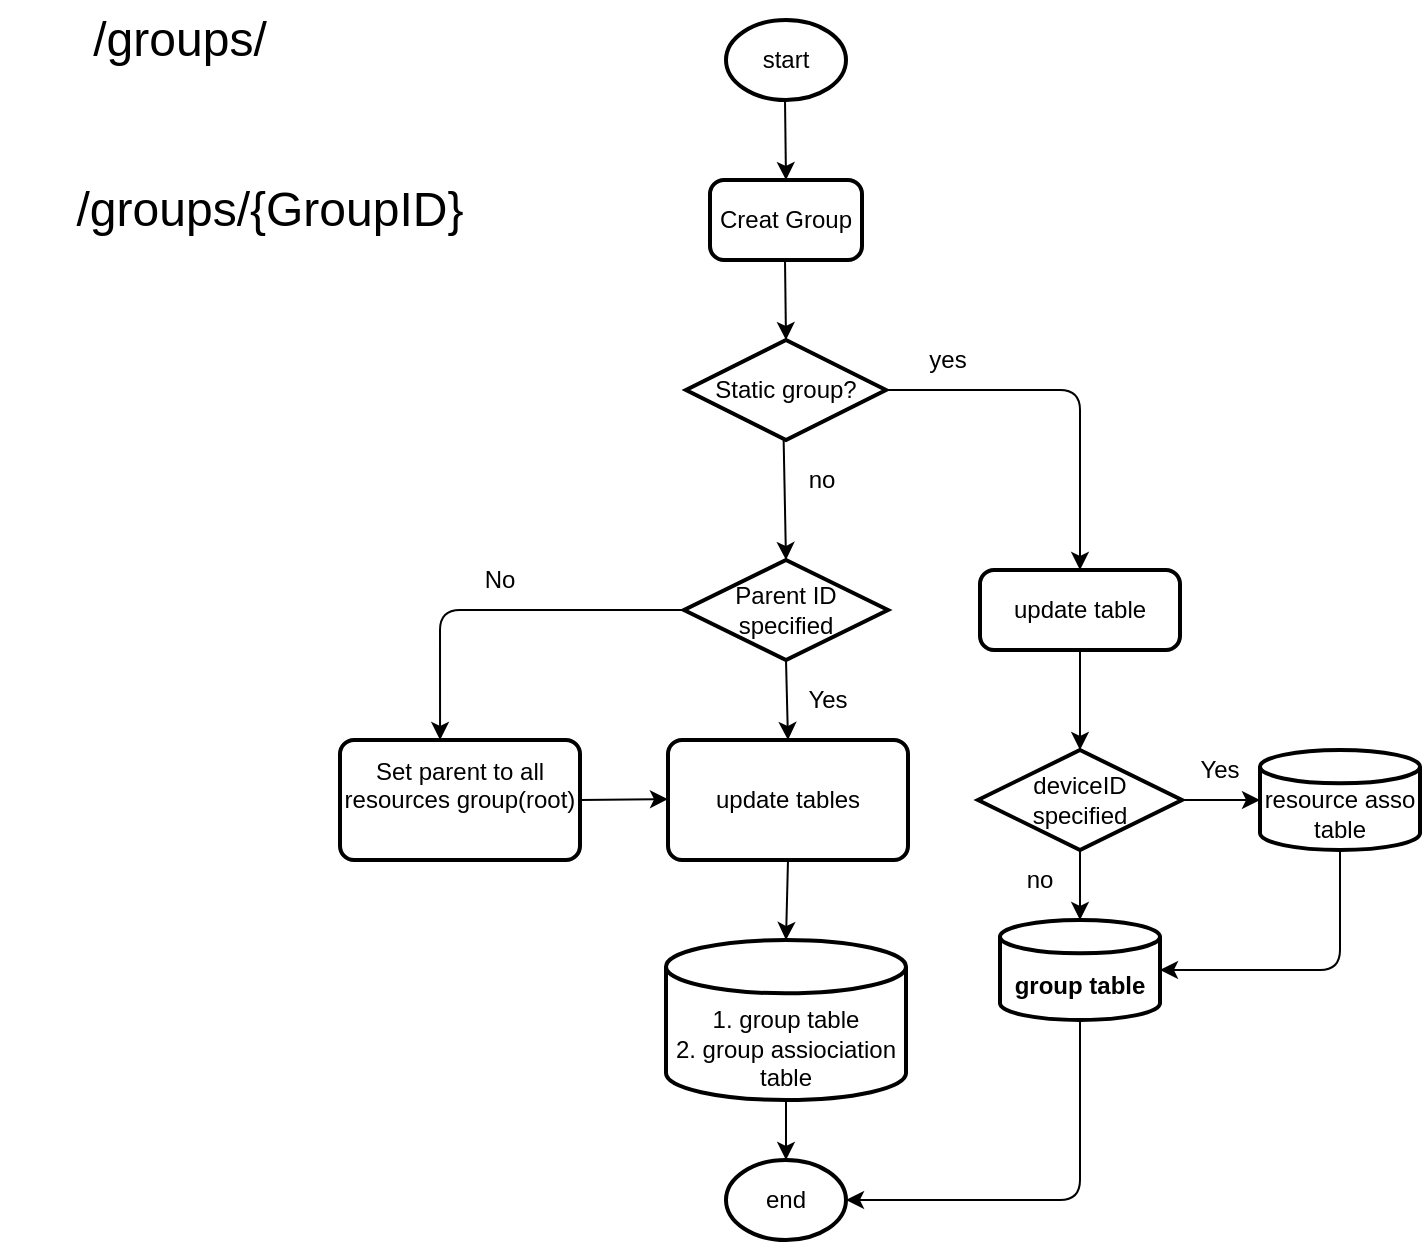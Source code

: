 <mxfile version="12.9.9" type="github" pages="3">
  <diagram id="KagBUMG2eLl4bxCx3WLD" name="createTable">
    <mxGraphModel dx="1187" dy="742" grid="1" gridSize="10" guides="1" tooltips="1" connect="1" arrows="1" fold="1" page="1" pageScale="1" pageWidth="827" pageHeight="1169" math="0" shadow="0">
      <root>
        <mxCell id="DDuBjIrmXX7jxwNkTjgw-0" />
        <mxCell id="DDuBjIrmXX7jxwNkTjgw-1" parent="DDuBjIrmXX7jxwNkTjgw-0" />
        <mxCell id="DDuBjIrmXX7jxwNkTjgw-5" value="start" style="strokeWidth=2;html=1;shape=mxgraph.flowchart.start_1;whiteSpace=wrap;" parent="DDuBjIrmXX7jxwNkTjgw-1" vertex="1">
          <mxGeometry x="383" y="50" width="60" height="40" as="geometry" />
        </mxCell>
        <mxCell id="DDuBjIrmXX7jxwNkTjgw-6" value="Creat Group" style="rounded=1;whiteSpace=wrap;html=1;absoluteArcSize=1;arcSize=14;strokeWidth=2;" parent="DDuBjIrmXX7jxwNkTjgw-1" vertex="1">
          <mxGeometry x="375" y="130" width="76" height="40" as="geometry" />
        </mxCell>
        <mxCell id="DDuBjIrmXX7jxwNkTjgw-7" value="Parent ID specified" style="strokeWidth=2;html=1;shape=mxgraph.flowchart.decision;whiteSpace=wrap;" parent="DDuBjIrmXX7jxwNkTjgw-1" vertex="1">
          <mxGeometry x="362" y="320" width="102" height="50" as="geometry" />
        </mxCell>
        <mxCell id="DDuBjIrmXX7jxwNkTjgw-8" value="&lt;div&gt;Set parent to all resources group(root)&lt;br&gt;&lt;/div&gt;&lt;div&gt;&lt;br&gt;&lt;/div&gt;" style="rounded=1;whiteSpace=wrap;html=1;absoluteArcSize=1;arcSize=14;strokeWidth=2;" parent="DDuBjIrmXX7jxwNkTjgw-1" vertex="1">
          <mxGeometry x="190" y="410" width="120" height="60" as="geometry" />
        </mxCell>
        <mxCell id="DDuBjIrmXX7jxwNkTjgw-10" value="&lt;div&gt;&lt;br&gt;&lt;/div&gt;&lt;div&gt;&lt;br&gt;&lt;/div&gt;&lt;div&gt;1. group table&lt;/div&gt;&lt;div&gt;2. group assiociation table&lt;/div&gt;" style="strokeWidth=2;html=1;shape=mxgraph.flowchart.database;whiteSpace=wrap;" parent="DDuBjIrmXX7jxwNkTjgw-1" vertex="1">
          <mxGeometry x="353" y="510" width="120" height="80" as="geometry" />
        </mxCell>
        <mxCell id="DDuBjIrmXX7jxwNkTjgw-11" value="&lt;div&gt;update tables&lt;br&gt;&lt;/div&gt;" style="rounded=1;whiteSpace=wrap;html=1;absoluteArcSize=1;arcSize=14;strokeWidth=2;" parent="DDuBjIrmXX7jxwNkTjgw-1" vertex="1">
          <mxGeometry x="354" y="410" width="120" height="60" as="geometry" />
        </mxCell>
        <mxCell id="DDuBjIrmXX7jxwNkTjgw-12" value="" style="endArrow=classic;html=1;entryX=0.5;entryY=0;entryDx=0;entryDy=0;exitX=0.5;exitY=1;exitDx=0;exitDy=0;exitPerimeter=0;" parent="DDuBjIrmXX7jxwNkTjgw-1" source="DDuBjIrmXX7jxwNkTjgw-7" target="DDuBjIrmXX7jxwNkTjgw-11" edge="1">
          <mxGeometry width="50" height="50" relative="1" as="geometry">
            <mxPoint x="420" y="370" as="sourcePoint" />
            <mxPoint x="420" y="450" as="targetPoint" />
          </mxGeometry>
        </mxCell>
        <mxCell id="DDuBjIrmXX7jxwNkTjgw-14" value="" style="endArrow=classic;html=1;entryX=0.417;entryY=0;entryDx=0;entryDy=0;entryPerimeter=0;exitX=0;exitY=0.5;exitDx=0;exitDy=0;exitPerimeter=0;" parent="DDuBjIrmXX7jxwNkTjgw-1" source="DDuBjIrmXX7jxwNkTjgw-7" target="DDuBjIrmXX7jxwNkTjgw-8" edge="1">
          <mxGeometry width="50" height="50" relative="1" as="geometry">
            <mxPoint x="220" y="440" as="sourcePoint" />
            <mxPoint x="270" y="390" as="targetPoint" />
            <Array as="points">
              <mxPoint x="240" y="345" />
            </Array>
          </mxGeometry>
        </mxCell>
        <mxCell id="DDuBjIrmXX7jxwNkTjgw-15" value="" style="endArrow=classic;html=1;" parent="DDuBjIrmXX7jxwNkTjgw-1" edge="1">
          <mxGeometry width="50" height="50" relative="1" as="geometry">
            <mxPoint x="412.5" y="90" as="sourcePoint" />
            <mxPoint x="413" y="130" as="targetPoint" />
          </mxGeometry>
        </mxCell>
        <mxCell id="DDuBjIrmXX7jxwNkTjgw-16" value="" style="endArrow=classic;html=1;" parent="DDuBjIrmXX7jxwNkTjgw-1" edge="1">
          <mxGeometry width="50" height="50" relative="1" as="geometry">
            <mxPoint x="412.5" y="170" as="sourcePoint" />
            <mxPoint x="413" y="210" as="targetPoint" />
          </mxGeometry>
        </mxCell>
        <mxCell id="DDuBjIrmXX7jxwNkTjgw-17" value="" style="endArrow=classic;html=1;entryX=0.5;entryY=0;entryDx=0;entryDy=0;entryPerimeter=0;exitX=0.5;exitY=1;exitDx=0;exitDy=0;" parent="DDuBjIrmXX7jxwNkTjgw-1" target="DDuBjIrmXX7jxwNkTjgw-10" edge="1" source="DDuBjIrmXX7jxwNkTjgw-11">
          <mxGeometry width="50" height="50" relative="1" as="geometry">
            <mxPoint x="412.5" y="540" as="sourcePoint" />
            <mxPoint x="413" y="580" as="targetPoint" />
          </mxGeometry>
        </mxCell>
        <mxCell id="DDuBjIrmXX7jxwNkTjgw-18" value="No" style="text;html=1;strokeColor=none;fillColor=none;align=center;verticalAlign=middle;whiteSpace=wrap;rounded=0;" parent="DDuBjIrmXX7jxwNkTjgw-1" vertex="1">
          <mxGeometry x="250" y="320" width="40" height="20" as="geometry" />
        </mxCell>
        <mxCell id="DDuBjIrmXX7jxwNkTjgw-19" value="Yes" style="text;html=1;strokeColor=none;fillColor=none;align=center;verticalAlign=middle;whiteSpace=wrap;rounded=0;" parent="DDuBjIrmXX7jxwNkTjgw-1" vertex="1">
          <mxGeometry x="414" y="380" width="40" height="20" as="geometry" />
        </mxCell>
        <mxCell id="NOASVmpPuM6bjoAS4klr-0" value="Static group?" style="strokeWidth=2;html=1;shape=mxgraph.flowchart.decision;whiteSpace=wrap;" parent="DDuBjIrmXX7jxwNkTjgw-1" vertex="1">
          <mxGeometry x="363" y="210" width="100" height="50" as="geometry" />
        </mxCell>
        <mxCell id="NOASVmpPuM6bjoAS4klr-1" value="&lt;div&gt;update table&lt;/div&gt;" style="rounded=1;whiteSpace=wrap;html=1;absoluteArcSize=1;arcSize=14;strokeWidth=2;" parent="DDuBjIrmXX7jxwNkTjgw-1" vertex="1">
          <mxGeometry x="510" y="325" width="100" height="40" as="geometry" />
        </mxCell>
        <mxCell id="NOASVmpPuM6bjoAS4klr-4" value="&lt;div&gt;&lt;br&gt;&lt;/div&gt;&lt;div&gt;&lt;br&gt;&lt;/div&gt;&lt;div&gt;&lt;b&gt;group table&lt;/b&gt;&lt;/div&gt;&lt;div&gt;&lt;b&gt;&lt;br&gt;&lt;/b&gt;&lt;/div&gt;" style="strokeWidth=2;html=1;shape=mxgraph.flowchart.database;whiteSpace=wrap;" parent="DDuBjIrmXX7jxwNkTjgw-1" vertex="1">
          <mxGeometry x="520" y="500" width="80" height="50" as="geometry" />
        </mxCell>
        <mxCell id="NOASVmpPuM6bjoAS4klr-5" style="edgeStyle=orthogonalEdgeStyle;rounded=0;orthogonalLoop=1;jettySize=auto;html=1;exitX=0.5;exitY=1;exitDx=0;exitDy=0;exitPerimeter=0;" parent="DDuBjIrmXX7jxwNkTjgw-1" source="NOASVmpPuM6bjoAS4klr-4" target="NOASVmpPuM6bjoAS4klr-4" edge="1">
          <mxGeometry relative="1" as="geometry" />
        </mxCell>
        <mxCell id="NOASVmpPuM6bjoAS4klr-6" value="" style="endArrow=classic;html=1;exitX=0.5;exitY=1;exitDx=0;exitDy=0;entryX=0.5;entryY=0;entryDx=0;entryDy=0;entryPerimeter=0;" parent="DDuBjIrmXX7jxwNkTjgw-1" target="1ujb8JOQgikzCMlHkrPK-1" edge="1" source="NOASVmpPuM6bjoAS4klr-1">
          <mxGeometry width="50" height="50" relative="1" as="geometry">
            <mxPoint x="629.41" y="370" as="sourcePoint" />
            <mxPoint x="629" y="410" as="targetPoint" />
          </mxGeometry>
        </mxCell>
        <mxCell id="NOASVmpPuM6bjoAS4klr-7" value="" style="endArrow=classic;html=1;exitX=1;exitY=0.5;exitDx=0;exitDy=0;exitPerimeter=0;entryX=0.5;entryY=0;entryDx=0;entryDy=0;" parent="DDuBjIrmXX7jxwNkTjgw-1" source="NOASVmpPuM6bjoAS4klr-0" target="NOASVmpPuM6bjoAS4klr-1" edge="1">
          <mxGeometry width="50" height="50" relative="1" as="geometry">
            <mxPoint x="620" y="240" as="sourcePoint" />
            <mxPoint x="670" y="190" as="targetPoint" />
            <Array as="points">
              <mxPoint x="560" y="235" />
            </Array>
          </mxGeometry>
        </mxCell>
        <mxCell id="NOASVmpPuM6bjoAS4klr-8" value="" style="endArrow=classic;html=1;entryX=0.5;entryY=0;entryDx=0;entryDy=0;entryPerimeter=0;" parent="DDuBjIrmXX7jxwNkTjgw-1" target="DDuBjIrmXX7jxwNkTjgw-7" edge="1">
          <mxGeometry width="50" height="50" relative="1" as="geometry">
            <mxPoint x="411.82" y="260" as="sourcePoint" />
            <mxPoint x="412.32" y="300" as="targetPoint" />
          </mxGeometry>
        </mxCell>
        <mxCell id="NOASVmpPuM6bjoAS4klr-9" value="yes" style="text;html=1;strokeColor=none;fillColor=none;align=center;verticalAlign=middle;whiteSpace=wrap;rounded=0;" parent="DDuBjIrmXX7jxwNkTjgw-1" vertex="1">
          <mxGeometry x="474" y="210" width="40" height="20" as="geometry" />
        </mxCell>
        <mxCell id="NOASVmpPuM6bjoAS4klr-10" value="no" style="text;html=1;strokeColor=none;fillColor=none;align=center;verticalAlign=middle;whiteSpace=wrap;rounded=0;" parent="DDuBjIrmXX7jxwNkTjgw-1" vertex="1">
          <mxGeometry x="411" y="270" width="40" height="20" as="geometry" />
        </mxCell>
        <mxCell id="hCOm5r10PlPheZPPxWWo-0" value="end" style="strokeWidth=2;html=1;shape=mxgraph.flowchart.start_1;whiteSpace=wrap;" parent="DDuBjIrmXX7jxwNkTjgw-1" vertex="1">
          <mxGeometry x="383" y="620" width="60" height="40" as="geometry" />
        </mxCell>
        <mxCell id="hCOm5r10PlPheZPPxWWo-1" value="" style="endArrow=classic;html=1;entryX=1;entryY=0.5;entryDx=0;entryDy=0;entryPerimeter=0;exitX=0.5;exitY=1;exitDx=0;exitDy=0;exitPerimeter=0;" parent="DDuBjIrmXX7jxwNkTjgw-1" source="NOASVmpPuM6bjoAS4klr-4" target="hCOm5r10PlPheZPPxWWo-0" edge="1">
          <mxGeometry width="50" height="50" relative="1" as="geometry">
            <mxPoint x="650" y="740" as="sourcePoint" />
            <mxPoint x="650" y="500" as="targetPoint" />
            <Array as="points">
              <mxPoint x="560" y="640" />
            </Array>
          </mxGeometry>
        </mxCell>
        <mxCell id="hCOm5r10PlPheZPPxWWo-2" value="" style="endArrow=classic;html=1;entryX=0.5;entryY=0;entryDx=0;entryDy=0;entryPerimeter=0;exitX=0.5;exitY=1;exitDx=0;exitDy=0;exitPerimeter=0;" parent="DDuBjIrmXX7jxwNkTjgw-1" source="DDuBjIrmXX7jxwNkTjgw-10" target="hCOm5r10PlPheZPPxWWo-0" edge="1">
          <mxGeometry width="50" height="50" relative="1" as="geometry">
            <mxPoint x="413" y="690" as="sourcePoint" />
            <mxPoint x="410" y="740" as="targetPoint" />
          </mxGeometry>
        </mxCell>
        <mxCell id="hCOm5r10PlPheZPPxWWo-3" value="" style="endArrow=classic;html=1;exitX=1;exitY=0.5;exitDx=0;exitDy=0;" parent="DDuBjIrmXX7jxwNkTjgw-1" edge="1" source="DDuBjIrmXX7jxwNkTjgw-8">
          <mxGeometry width="50" height="50" relative="1" as="geometry">
            <mxPoint x="320" y="440" as="sourcePoint" />
            <mxPoint x="354" y="439.58" as="targetPoint" />
          </mxGeometry>
        </mxCell>
        <mxCell id="um9s1oG1Vlsl-ybVm66L-0" value="&lt;div&gt;&lt;font style=&quot;font-size: 24px&quot;&gt;/groups/&lt;/font&gt;&lt;/div&gt;" style="text;html=1;strokeColor=none;fillColor=none;align=center;verticalAlign=middle;whiteSpace=wrap;rounded=0;" parent="DDuBjIrmXX7jxwNkTjgw-1" vertex="1">
          <mxGeometry x="20" y="40" width="180" height="40" as="geometry" />
        </mxCell>
        <mxCell id="4FTaejOzsycH44AY_Cz8-1" value="&lt;div&gt;&lt;font style=&quot;font-size: 24px&quot;&gt;/groups/{GroupID}&lt;/font&gt;&lt;/div&gt;" style="text;html=1;strokeColor=none;fillColor=none;align=center;verticalAlign=middle;whiteSpace=wrap;rounded=0;" vertex="1" parent="DDuBjIrmXX7jxwNkTjgw-1">
          <mxGeometry x="30" y="120" width="250" height="50" as="geometry" />
        </mxCell>
        <mxCell id="1ujb8JOQgikzCMlHkrPK-1" value="&lt;div&gt;deviceID &lt;br&gt;&lt;/div&gt;&lt;div&gt;specified&lt;/div&gt;" style="strokeWidth=2;html=1;shape=mxgraph.flowchart.decision;whiteSpace=wrap;" vertex="1" parent="DDuBjIrmXX7jxwNkTjgw-1">
          <mxGeometry x="509" y="415" width="102" height="50" as="geometry" />
        </mxCell>
        <mxCell id="1ujb8JOQgikzCMlHkrPK-2" value="&lt;br&gt;&lt;div&gt;resource asso table&lt;/div&gt;" style="strokeWidth=2;html=1;shape=mxgraph.flowchart.database;whiteSpace=wrap;" vertex="1" parent="DDuBjIrmXX7jxwNkTjgw-1">
          <mxGeometry x="650" y="415" width="80" height="50" as="geometry" />
        </mxCell>
        <mxCell id="1ujb8JOQgikzCMlHkrPK-3" value="" style="endArrow=classic;html=1;entryX=0;entryY=0.5;entryDx=0;entryDy=0;entryPerimeter=0;exitX=1;exitY=0.5;exitDx=0;exitDy=0;exitPerimeter=0;" edge="1" parent="DDuBjIrmXX7jxwNkTjgw-1" source="1ujb8JOQgikzCMlHkrPK-1" target="1ujb8JOQgikzCMlHkrPK-2">
          <mxGeometry width="50" height="50" relative="1" as="geometry">
            <mxPoint x="680" y="434.66" as="sourcePoint" />
            <mxPoint x="730" y="434.66" as="targetPoint" />
          </mxGeometry>
        </mxCell>
        <mxCell id="1ujb8JOQgikzCMlHkrPK-4" value="" style="endArrow=classic;html=1;exitX=0.5;exitY=1;exitDx=0;exitDy=0;exitPerimeter=0;entryX=0.5;entryY=0;entryDx=0;entryDy=0;entryPerimeter=0;" edge="1" parent="DDuBjIrmXX7jxwNkTjgw-1" source="1ujb8JOQgikzCMlHkrPK-1" target="NOASVmpPuM6bjoAS4klr-4">
          <mxGeometry width="50" height="50" relative="1" as="geometry">
            <mxPoint x="628.66" y="460" as="sourcePoint" />
            <mxPoint x="629" y="520" as="targetPoint" />
          </mxGeometry>
        </mxCell>
        <mxCell id="1ujb8JOQgikzCMlHkrPK-5" value="" style="endArrow=classic;html=1;entryX=1;entryY=0.5;entryDx=0;entryDy=0;entryPerimeter=0;exitX=0.5;exitY=1;exitDx=0;exitDy=0;exitPerimeter=0;" edge="1" parent="DDuBjIrmXX7jxwNkTjgw-1" source="1ujb8JOQgikzCMlHkrPK-2" target="NOASVmpPuM6bjoAS4klr-4">
          <mxGeometry width="50" height="50" relative="1" as="geometry">
            <mxPoint x="740" y="620" as="sourcePoint" />
            <mxPoint x="790" y="570" as="targetPoint" />
            <Array as="points">
              <mxPoint x="690" y="525" />
            </Array>
          </mxGeometry>
        </mxCell>
        <mxCell id="1ujb8JOQgikzCMlHkrPK-6" value="Yes" style="text;html=1;strokeColor=none;fillColor=none;align=center;verticalAlign=middle;whiteSpace=wrap;rounded=0;" vertex="1" parent="DDuBjIrmXX7jxwNkTjgw-1">
          <mxGeometry x="610" y="415" width="40" height="20" as="geometry" />
        </mxCell>
        <mxCell id="1ujb8JOQgikzCMlHkrPK-7" value="no" style="text;html=1;strokeColor=none;fillColor=none;align=center;verticalAlign=middle;whiteSpace=wrap;rounded=0;" vertex="1" parent="DDuBjIrmXX7jxwNkTjgw-1">
          <mxGeometry x="520" y="470" width="40" height="20" as="geometry" />
        </mxCell>
      </root>
    </mxGraphModel>
  </diagram>
  <diagram id="rGwcOpjaG0KLCDccLJ4y" name="AddResourceToGroup">
    <mxGraphModel dx="716" dy="381" grid="1" gridSize="10" guides="1" tooltips="1" connect="1" arrows="1" fold="1" page="1" pageScale="1" pageWidth="827" pageHeight="1169" math="0" shadow="0">
      <root>
        <mxCell id="0" />
        <mxCell id="1" parent="0" />
        <mxCell id="eLN5-umz3CTnV_QHsfnZ-1" value="start" style="strokeWidth=2;html=1;shape=mxgraph.flowchart.start_1;whiteSpace=wrap;" parent="1" vertex="1">
          <mxGeometry x="384" y="170" width="60" height="40" as="geometry" />
        </mxCell>
        <mxCell id="eLN5-umz3CTnV_QHsfnZ-2" value="Add resources" style="rounded=1;whiteSpace=wrap;html=1;absoluteArcSize=1;arcSize=14;strokeWidth=2;" parent="1" vertex="1">
          <mxGeometry x="376" y="250" width="76" height="40" as="geometry" />
        </mxCell>
        <mxCell id="eLN5-umz3CTnV_QHsfnZ-9" value="" style="endArrow=classic;html=1;" parent="1" edge="1">
          <mxGeometry width="50" height="50" relative="1" as="geometry">
            <mxPoint x="413.5" y="210" as="sourcePoint" />
            <mxPoint x="414.0" y="250" as="targetPoint" />
          </mxGeometry>
        </mxCell>
        <mxCell id="eLN5-umz3CTnV_QHsfnZ-10" value="" style="endArrow=classic;html=1;" parent="1" edge="1">
          <mxGeometry width="50" height="50" relative="1" as="geometry">
            <mxPoint x="413.5" y="290" as="sourcePoint" />
            <mxPoint x="414.0" y="330" as="targetPoint" />
          </mxGeometry>
        </mxCell>
        <mxCell id="eLN5-umz3CTnV_QHsfnZ-14" value="Static group?" style="strokeWidth=2;html=1;shape=mxgraph.flowchart.decision;whiteSpace=wrap;" parent="1" vertex="1">
          <mxGeometry x="364" y="330" width="100" height="50" as="geometry" />
        </mxCell>
        <mxCell id="eLN5-umz3CTnV_QHsfnZ-24" value="response err(403)" style="rounded=1;whiteSpace=wrap;html=1;absoluteArcSize=1;arcSize=14;strokeWidth=2;" parent="1" vertex="1">
          <mxGeometry x="520" y="410" width="100" height="40" as="geometry" />
        </mxCell>
        <mxCell id="eLN5-umz3CTnV_QHsfnZ-26" value="end" style="strokeWidth=2;html=1;shape=mxgraph.flowchart.start_1;whiteSpace=wrap;" parent="1" vertex="1">
          <mxGeometry x="384" y="640" width="60" height="40" as="geometry" />
        </mxCell>
        <mxCell id="LNwHxffEsC6OlSjABzVP-2" value="/groups/{groupID}/resources" style="text;html=1;strokeColor=none;fillColor=none;align=center;verticalAlign=middle;whiteSpace=wrap;rounded=0;" parent="1" vertex="1">
          <mxGeometry x="196" y="200" width="180" height="40" as="geometry" />
        </mxCell>
        <mxCell id="LNwHxffEsC6OlSjABzVP-3" value="update table" style="rounded=1;whiteSpace=wrap;html=1;absoluteArcSize=1;arcSize=14;strokeWidth=2;" parent="1" vertex="1">
          <mxGeometry x="364" y="410" width="100" height="40" as="geometry" />
        </mxCell>
        <mxCell id="8uso1LBaVpEyAJtrflCw-1" value="resource association table" style="strokeWidth=2;html=1;shape=mxgraph.flowchart.database;whiteSpace=wrap;" parent="1" vertex="1">
          <mxGeometry x="360" y="500" width="120" height="70" as="geometry" />
        </mxCell>
        <mxCell id="L2CrHfM56Oep22NLg0B4-1" value="" style="endArrow=classic;html=1;" parent="1" edge="1">
          <mxGeometry width="50" height="50" relative="1" as="geometry">
            <mxPoint x="413" y="380" as="sourcePoint" />
            <mxPoint x="413" y="410" as="targetPoint" />
          </mxGeometry>
        </mxCell>
        <mxCell id="L2CrHfM56Oep22NLg0B4-2" value="" style="endArrow=classic;html=1;entryX=0.44;entryY=-0.002;entryDx=0;entryDy=0;entryPerimeter=0;" parent="1" target="8uso1LBaVpEyAJtrflCw-1" edge="1">
          <mxGeometry width="50" height="50" relative="1" as="geometry">
            <mxPoint x="413" y="450" as="sourcePoint" />
            <mxPoint x="413.5" y="490" as="targetPoint" />
          </mxGeometry>
        </mxCell>
        <mxCell id="L2CrHfM56Oep22NLg0B4-3" value="" style="endArrow=classic;html=1;entryX=0.5;entryY=0;entryDx=0;entryDy=0;entryPerimeter=0;" parent="1" target="eLN5-umz3CTnV_QHsfnZ-26" edge="1">
          <mxGeometry width="50" height="50" relative="1" as="geometry">
            <mxPoint x="413.78" y="570.0" as="sourcePoint" />
            <mxPoint x="413.58" y="619.86" as="targetPoint" />
          </mxGeometry>
        </mxCell>
        <mxCell id="L2CrHfM56Oep22NLg0B4-4" value="" style="endArrow=classic;html=1;entryX=1;entryY=0.5;entryDx=0;entryDy=0;entryPerimeter=0;exitX=0.5;exitY=1;exitDx=0;exitDy=0;" parent="1" source="eLN5-umz3CTnV_QHsfnZ-24" target="eLN5-umz3CTnV_QHsfnZ-26" edge="1">
          <mxGeometry width="50" height="50" relative="1" as="geometry">
            <mxPoint x="570" y="660" as="sourcePoint" />
            <mxPoint x="620" y="610" as="targetPoint" />
            <Array as="points">
              <mxPoint x="570" y="660" />
            </Array>
          </mxGeometry>
        </mxCell>
        <mxCell id="L2CrHfM56Oep22NLg0B4-6" value="" style="endArrow=classic;html=1;entryX=0.44;entryY=-0.002;entryDx=0;entryDy=0;entryPerimeter=0;exitX=1;exitY=0.5;exitDx=0;exitDy=0;exitPerimeter=0;" parent="1" source="eLN5-umz3CTnV_QHsfnZ-14" edge="1">
          <mxGeometry width="50" height="50" relative="1" as="geometry">
            <mxPoint x="570.2" y="360.14" as="sourcePoint" />
            <mxPoint x="570" y="410.0" as="targetPoint" />
            <Array as="points">
              <mxPoint x="570" y="355" />
            </Array>
          </mxGeometry>
        </mxCell>
        <mxCell id="ktgSoohnEE4rRQj6Kh57-1" value="no" style="text;html=1;strokeColor=none;fillColor=none;align=center;verticalAlign=middle;whiteSpace=wrap;rounded=0;" parent="1" vertex="1">
          <mxGeometry x="490" y="330" width="40" height="20" as="geometry" />
        </mxCell>
        <mxCell id="ktgSoohnEE4rRQj6Kh57-2" value="yes" style="text;html=1;strokeColor=none;fillColor=none;align=center;verticalAlign=middle;whiteSpace=wrap;rounded=0;" parent="1" vertex="1">
          <mxGeometry x="414" y="380" width="40" height="20" as="geometry" />
        </mxCell>
      </root>
    </mxGraphModel>
  </diagram>
  <diagram id="bG0DpFNhuvj4mFA7KOu5" name="hierachy">
    <mxGraphModel dx="1038" dy="553" grid="1" gridSize="10" guides="1" tooltips="1" connect="1" arrows="1" fold="1" page="1" pageScale="1" pageWidth="827" pageHeight="1169" math="0" shadow="0">
      <root>
        <mxCell id="0MTib_nrsVBPfyW_cSak-0" />
        <mxCell id="0MTib_nrsVBPfyW_cSak-1" parent="0MTib_nrsVBPfyW_cSak-0" />
        <mxCell id="ean8xZHo3OXTtH5Wh-fg-0" value="patch&amp;nbsp; /groups/{groupID}/parents" style="text;html=1;strokeColor=none;fillColor=none;align=center;verticalAlign=middle;whiteSpace=wrap;rounded=0;" parent="0MTib_nrsVBPfyW_cSak-1" vertex="1">
          <mxGeometry x="60" y="20" width="230" height="50" as="geometry" />
        </mxCell>
        <mxCell id="ean8xZHo3OXTtH5Wh-fg-1" value="All devices" style="ellipse;whiteSpace=wrap;html=1;" parent="0MTib_nrsVBPfyW_cSak-1" vertex="1">
          <mxGeometry x="180" y="120" width="110" height="60" as="geometry" />
        </mxCell>
        <mxCell id="ean8xZHo3OXTtH5Wh-fg-2" value="OS: windows" style="ellipse;whiteSpace=wrap;html=1;" parent="0MTib_nrsVBPfyW_cSak-1" vertex="1">
          <mxGeometry x="180" y="220" width="110" height="60" as="geometry" />
        </mxCell>
        <mxCell id="ean8xZHo3OXTtH5Wh-fg-4" value="IP:xxxx" style="ellipse;whiteSpace=wrap;html=1;" parent="0MTib_nrsVBPfyW_cSak-1" vertex="1">
          <mxGeometry x="180" y="320" width="110" height="60" as="geometry" />
        </mxCell>
        <mxCell id="ean8xZHo3OXTtH5Wh-fg-5" value="Version: xxx" style="ellipse;whiteSpace=wrap;html=1;" parent="0MTib_nrsVBPfyW_cSak-1" vertex="1">
          <mxGeometry x="180" y="410" width="110" height="60" as="geometry" />
        </mxCell>
        <mxCell id="ean8xZHo3OXTtH5Wh-fg-6" value="&lt;font style=&quot;font-size: 18px&quot;&gt;How`s the delete&lt;/font&gt;" style="text;html=1;strokeColor=none;fillColor=none;align=center;verticalAlign=middle;whiteSpace=wrap;rounded=0;" parent="0MTib_nrsVBPfyW_cSak-1" vertex="1">
          <mxGeometry x="414" y="10" width="176" height="55" as="geometry" />
        </mxCell>
        <mxCell id="ean8xZHo3OXTtH5Wh-fg-12" value="" style="endArrow=classic;html=1;" parent="0MTib_nrsVBPfyW_cSak-1" edge="1">
          <mxGeometry width="50" height="50" relative="1" as="geometry">
            <mxPoint x="234.5" y="180" as="sourcePoint" />
            <mxPoint x="234.5" y="220" as="targetPoint" />
          </mxGeometry>
        </mxCell>
        <mxCell id="ean8xZHo3OXTtH5Wh-fg-14" value="" style="endArrow=classic;html=1;" parent="0MTib_nrsVBPfyW_cSak-1" edge="1">
          <mxGeometry width="50" height="50" relative="1" as="geometry">
            <mxPoint x="234.5" y="280" as="sourcePoint" />
            <mxPoint x="235" y="320" as="targetPoint" />
          </mxGeometry>
        </mxCell>
        <mxCell id="ean8xZHo3OXTtH5Wh-fg-15" value="" style="endArrow=classic;html=1;" parent="0MTib_nrsVBPfyW_cSak-1" edge="1">
          <mxGeometry width="50" height="50" relative="1" as="geometry">
            <mxPoint x="234.5" y="380" as="sourcePoint" />
            <mxPoint x="235" y="410" as="targetPoint" />
          </mxGeometry>
        </mxCell>
        <mxCell id="ean8xZHo3OXTtH5Wh-fg-17" value="All devices" style="ellipse;whiteSpace=wrap;html=1;" parent="0MTib_nrsVBPfyW_cSak-1" vertex="1">
          <mxGeometry x="510" y="110" width="110" height="60" as="geometry" />
        </mxCell>
        <mxCell id="ean8xZHo3OXTtH5Wh-fg-18" value="OS: windows" style="ellipse;whiteSpace=wrap;html=1;" parent="0MTib_nrsVBPfyW_cSak-1" vertex="1">
          <mxGeometry x="510" y="210" width="110" height="60" as="geometry" />
        </mxCell>
        <mxCell id="ean8xZHo3OXTtH5Wh-fg-19" value="IP:xxxx" style="ellipse;whiteSpace=wrap;html=1;" parent="0MTib_nrsVBPfyW_cSak-1" vertex="1">
          <mxGeometry x="650" y="320" width="110" height="60" as="geometry" />
        </mxCell>
        <mxCell id="ean8xZHo3OXTtH5Wh-fg-20" value="Version: xxx" style="ellipse;whiteSpace=wrap;html=1;" parent="0MTib_nrsVBPfyW_cSak-1" vertex="1">
          <mxGeometry x="510" y="400" width="110" height="60" as="geometry" />
        </mxCell>
        <mxCell id="ean8xZHo3OXTtH5Wh-fg-21" value="" style="endArrow=classic;html=1;" parent="0MTib_nrsVBPfyW_cSak-1" edge="1">
          <mxGeometry width="50" height="50" relative="1" as="geometry">
            <mxPoint x="564.5" y="170" as="sourcePoint" />
            <mxPoint x="564.5" y="210" as="targetPoint" />
          </mxGeometry>
        </mxCell>
        <mxCell id="ean8xZHo3OXTtH5Wh-fg-22" value="" style="endArrow=classic;html=1;entryX=0.5;entryY=0;entryDx=0;entryDy=0;" parent="0MTib_nrsVBPfyW_cSak-1" target="ean8xZHo3OXTtH5Wh-fg-20" edge="1">
          <mxGeometry width="50" height="50" relative="1" as="geometry">
            <mxPoint x="564.5" y="270" as="sourcePoint" />
            <mxPoint x="565" y="310" as="targetPoint" />
          </mxGeometry>
        </mxCell>
        <mxCell id="ean8xZHo3OXTtH5Wh-fg-24" value="Delete?" style="text;html=1;strokeColor=none;fillColor=none;align=center;verticalAlign=middle;whiteSpace=wrap;rounded=0;" parent="0MTib_nrsVBPfyW_cSak-1" vertex="1">
          <mxGeometry x="350" y="250" width="100" height="50" as="geometry" />
        </mxCell>
        <mxCell id="ean8xZHo3OXTtH5Wh-fg-25" value="&lt;font style=&quot;font-size: 24px&quot;&gt;copy ?&amp;nbsp;&amp;nbsp;&amp;nbsp;&amp;nbsp; what`s the return of this copy. Return all the group created?&lt;/font&gt;" style="text;html=1;strokeColor=none;fillColor=none;align=center;verticalAlign=middle;whiteSpace=wrap;rounded=0;" parent="0MTib_nrsVBPfyW_cSak-1" vertex="1">
          <mxGeometry x="100" y="510" width="490" height="40" as="geometry" />
        </mxCell>
        <mxCell id="ean8xZHo3OXTtH5Wh-fg-27" value="All devices" style="ellipse;whiteSpace=wrap;html=1;" parent="0MTib_nrsVBPfyW_cSak-1" vertex="1">
          <mxGeometry x="150" y="610" width="110" height="60" as="geometry" />
        </mxCell>
        <mxCell id="ean8xZHo3OXTtH5Wh-fg-28" value="OS: windows" style="ellipse;whiteSpace=wrap;html=1;" parent="0MTib_nrsVBPfyW_cSak-1" vertex="1">
          <mxGeometry x="150" y="710" width="110" height="60" as="geometry" />
        </mxCell>
        <mxCell id="ean8xZHo3OXTtH5Wh-fg-29" value="IP:xxxx" style="ellipse;whiteSpace=wrap;html=1;" parent="0MTib_nrsVBPfyW_cSak-1" vertex="1">
          <mxGeometry x="150" y="810" width="110" height="60" as="geometry" />
        </mxCell>
        <mxCell id="ean8xZHo3OXTtH5Wh-fg-30" value="Version: xxx" style="ellipse;whiteSpace=wrap;html=1;" parent="0MTib_nrsVBPfyW_cSak-1" vertex="1">
          <mxGeometry x="150" y="900" width="110" height="60" as="geometry" />
        </mxCell>
        <mxCell id="ean8xZHo3OXTtH5Wh-fg-31" value="" style="endArrow=classic;html=1;" parent="0MTib_nrsVBPfyW_cSak-1" edge="1">
          <mxGeometry width="50" height="50" relative="1" as="geometry">
            <mxPoint x="204.5" y="670" as="sourcePoint" />
            <mxPoint x="204.5" y="710" as="targetPoint" />
          </mxGeometry>
        </mxCell>
        <mxCell id="ean8xZHo3OXTtH5Wh-fg-32" value="" style="endArrow=classic;html=1;exitX=0;exitY=0.5;exitDx=0;exitDy=0;" parent="0MTib_nrsVBPfyW_cSak-1" edge="1" source="ean8xZHo3OXTtH5Wh-fg-36">
          <mxGeometry width="50" height="50" relative="1" as="geometry">
            <mxPoint x="204.5" y="770" as="sourcePoint" />
            <mxPoint x="205" y="810" as="targetPoint" />
          </mxGeometry>
        </mxCell>
        <mxCell id="ean8xZHo3OXTtH5Wh-fg-33" value="" style="endArrow=classic;html=1;" parent="0MTib_nrsVBPfyW_cSak-1" edge="1">
          <mxGeometry width="50" height="50" relative="1" as="geometry">
            <mxPoint x="204.5" y="870" as="sourcePoint" />
            <mxPoint x="205" y="900" as="targetPoint" />
          </mxGeometry>
        </mxCell>
        <mxCell id="ean8xZHo3OXTtH5Wh-fg-36" value="OS: linux" style="ellipse;whiteSpace=wrap;html=1;" parent="0MTib_nrsVBPfyW_cSak-1" vertex="1">
          <mxGeometry x="410" y="710" width="110" height="60" as="geometry" />
        </mxCell>
        <mxCell id="ean8xZHo3OXTtH5Wh-fg-37" value="IP:xxxx" style="ellipse;whiteSpace=wrap;html=1;" parent="0MTib_nrsVBPfyW_cSak-1" vertex="1">
          <mxGeometry x="410" y="810" width="110" height="60" as="geometry" />
        </mxCell>
        <mxCell id="ean8xZHo3OXTtH5Wh-fg-38" value="Version: xxx" style="ellipse;whiteSpace=wrap;html=1;" parent="0MTib_nrsVBPfyW_cSak-1" vertex="1">
          <mxGeometry x="410" y="900" width="110" height="60" as="geometry" />
        </mxCell>
        <mxCell id="ean8xZHo3OXTtH5Wh-fg-39" value="" style="endArrow=classic;html=1;entryX=0.5;entryY=0;entryDx=0;entryDy=0;" parent="0MTib_nrsVBPfyW_cSak-1" source="ean8xZHo3OXTtH5Wh-fg-27" edge="1" target="ean8xZHo3OXTtH5Wh-fg-36">
          <mxGeometry width="50" height="50" relative="1" as="geometry">
            <mxPoint x="514.5" y="670" as="sourcePoint" />
            <mxPoint x="514.5" y="710" as="targetPoint" />
          </mxGeometry>
        </mxCell>
        <mxCell id="ean8xZHo3OXTtH5Wh-fg-40" value="" style="endArrow=classic;html=1;" parent="0MTib_nrsVBPfyW_cSak-1" edge="1">
          <mxGeometry width="50" height="50" relative="1" as="geometry">
            <mxPoint x="464.5" y="770" as="sourcePoint" />
            <mxPoint x="465" y="810" as="targetPoint" />
          </mxGeometry>
        </mxCell>
        <mxCell id="ean8xZHo3OXTtH5Wh-fg-41" value="" style="endArrow=classic;html=1;" parent="0MTib_nrsVBPfyW_cSak-1" edge="1">
          <mxGeometry width="50" height="50" relative="1" as="geometry">
            <mxPoint x="464.5" y="870" as="sourcePoint" />
            <mxPoint x="465" y="900" as="targetPoint" />
          </mxGeometry>
        </mxCell>
        <mxCell id="ean8xZHo3OXTtH5Wh-fg-42" value="Grp1&amp;nbsp;&amp;nbsp; public" style="text;html=1;strokeColor=none;fillColor=none;align=center;verticalAlign=middle;whiteSpace=wrap;rounded=0;" parent="0MTib_nrsVBPfyW_cSak-1" vertex="1">
          <mxGeometry x="250" y="600" width="120" height="20" as="geometry" />
        </mxCell>
        <mxCell id="ean8xZHo3OXTtH5Wh-fg-43" value="Grp2&amp;nbsp; public" style="text;html=1;strokeColor=none;fillColor=none;align=center;verticalAlign=middle;whiteSpace=wrap;rounded=0;" parent="0MTib_nrsVBPfyW_cSak-1" vertex="1">
          <mxGeometry x="280" y="730" width="40" height="20" as="geometry" />
        </mxCell>
        <mxCell id="ean8xZHo3OXTtH5Wh-fg-45" value="&lt;div&gt;Grp3&lt;br&gt;&lt;/div&gt;&lt;div&gt;provite&lt;br&gt;&lt;/div&gt;" style="text;html=1;strokeColor=none;fillColor=none;align=center;verticalAlign=middle;whiteSpace=wrap;rounded=0;" parent="0MTib_nrsVBPfyW_cSak-1" vertex="1">
          <mxGeometry x="283" y="830" width="40" height="20" as="geometry" />
        </mxCell>
        <mxCell id="ean8xZHo3OXTtH5Wh-fg-46" value="&lt;div&gt;Grp4&lt;/div&gt;&lt;div&gt;public&lt;/div&gt;" style="text;html=1;strokeColor=none;fillColor=none;align=center;verticalAlign=middle;whiteSpace=wrap;rounded=0;" parent="0MTib_nrsVBPfyW_cSak-1" vertex="1">
          <mxGeometry x="280" y="930" width="40" height="20" as="geometry" />
        </mxCell>
        <mxCell id="ean8xZHo3OXTtH5Wh-fg-47" value="&lt;div&gt;Grp5&lt;/div&gt;&lt;div&gt;Private&lt;/div&gt;" style="text;html=1;strokeColor=none;fillColor=none;align=center;verticalAlign=middle;whiteSpace=wrap;rounded=0;" parent="0MTib_nrsVBPfyW_cSak-1" vertex="1">
          <mxGeometry x="550" y="730" width="40" height="20" as="geometry" />
        </mxCell>
        <mxCell id="ean8xZHo3OXTtH5Wh-fg-48" value="&lt;div&gt;Grp6&lt;/div&gt;&lt;div&gt;Private&lt;/div&gt;" style="text;html=1;strokeColor=none;fillColor=none;align=center;verticalAlign=middle;whiteSpace=wrap;rounded=0;" parent="0MTib_nrsVBPfyW_cSak-1" vertex="1">
          <mxGeometry x="550" y="840" width="40" height="20" as="geometry" />
        </mxCell>
        <mxCell id="ean8xZHo3OXTtH5Wh-fg-49" value="&lt;div&gt;Grp7&lt;/div&gt;&lt;div&gt;Private&lt;/div&gt;" style="text;html=1;strokeColor=none;fillColor=none;align=center;verticalAlign=middle;whiteSpace=wrap;rounded=0;" parent="0MTib_nrsVBPfyW_cSak-1" vertex="1">
          <mxGeometry x="550" y="930" width="40" height="20" as="geometry" />
        </mxCell>
        <mxCell id="-yyyi2yg0CVTQM3RZ7f--0" value="&lt;div&gt;move&amp;nbsp;&amp;nbsp; /groups/{groupID}&lt;/div&gt;&lt;div&gt;copy /groups/{groupID}&lt;/div&gt;" style="text;html=1;strokeColor=none;fillColor=none;align=center;verticalAlign=middle;whiteSpace=wrap;rounded=0;" vertex="1" parent="0MTib_nrsVBPfyW_cSak-1">
          <mxGeometry x="540" y="590" width="230" height="50" as="geometry" />
        </mxCell>
      </root>
    </mxGraphModel>
  </diagram>
</mxfile>
